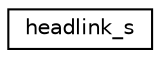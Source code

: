 digraph "Graphical Class Hierarchy"
{
  edge [fontname="Helvetica",fontsize="10",labelfontname="Helvetica",labelfontsize="10"];
  node [fontname="Helvetica",fontsize="10",shape=record];
  rankdir="LR";
  Node0 [label="headlink_s",height=0.2,width=0.4,color="black", fillcolor="white", style="filled",URL="$structheadlink__s.html"];
}

